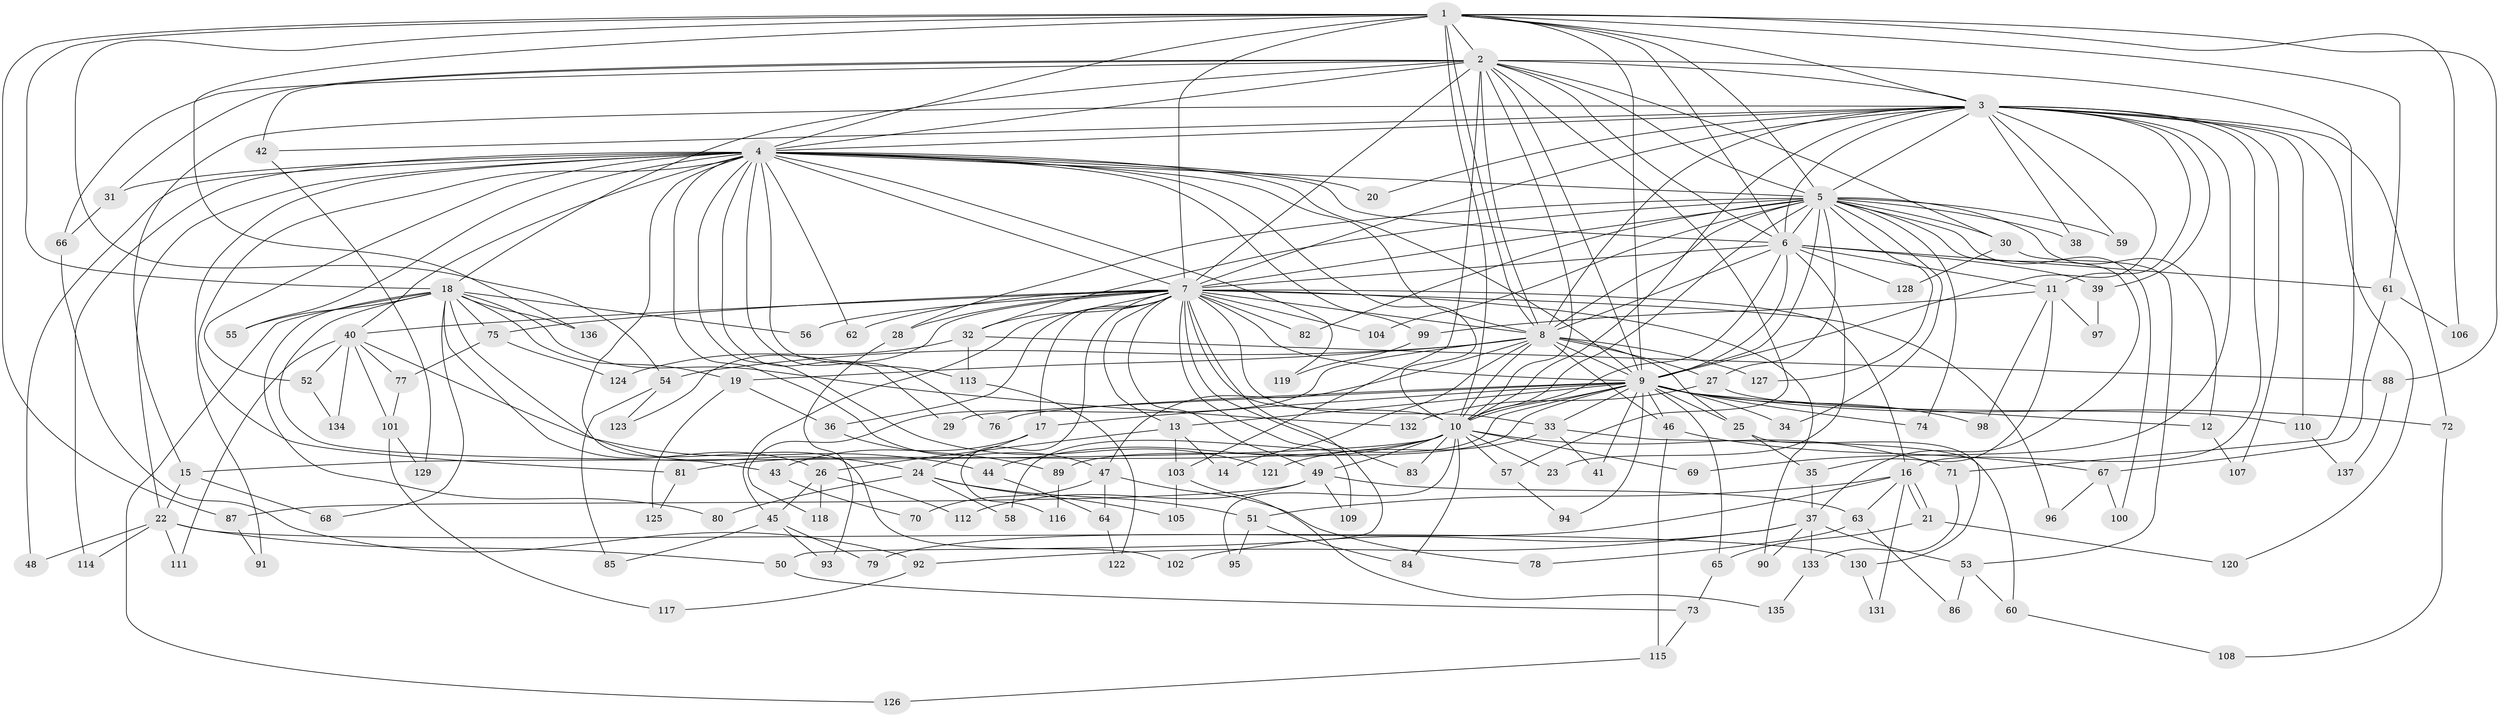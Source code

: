 // Generated by graph-tools (version 1.1) at 2025/13/03/09/25 04:13:44]
// undirected, 137 vertices, 299 edges
graph export_dot {
graph [start="1"]
  node [color=gray90,style=filled];
  1;
  2;
  3;
  4;
  5;
  6;
  7;
  8;
  9;
  10;
  11;
  12;
  13;
  14;
  15;
  16;
  17;
  18;
  19;
  20;
  21;
  22;
  23;
  24;
  25;
  26;
  27;
  28;
  29;
  30;
  31;
  32;
  33;
  34;
  35;
  36;
  37;
  38;
  39;
  40;
  41;
  42;
  43;
  44;
  45;
  46;
  47;
  48;
  49;
  50;
  51;
  52;
  53;
  54;
  55;
  56;
  57;
  58;
  59;
  60;
  61;
  62;
  63;
  64;
  65;
  66;
  67;
  68;
  69;
  70;
  71;
  72;
  73;
  74;
  75;
  76;
  77;
  78;
  79;
  80;
  81;
  82;
  83;
  84;
  85;
  86;
  87;
  88;
  89;
  90;
  91;
  92;
  93;
  94;
  95;
  96;
  97;
  98;
  99;
  100;
  101;
  102;
  103;
  104;
  105;
  106;
  107;
  108;
  109;
  110;
  111;
  112;
  113;
  114;
  115;
  116;
  117;
  118;
  119;
  120;
  121;
  122;
  123;
  124;
  125;
  126;
  127;
  128;
  129;
  130;
  131;
  132;
  133;
  134;
  135;
  136;
  137;
  1 -- 2;
  1 -- 3;
  1 -- 4;
  1 -- 5;
  1 -- 6;
  1 -- 7;
  1 -- 8;
  1 -- 9;
  1 -- 10;
  1 -- 18;
  1 -- 54;
  1 -- 61;
  1 -- 87;
  1 -- 88;
  1 -- 106;
  1 -- 136;
  2 -- 3;
  2 -- 4;
  2 -- 5;
  2 -- 6;
  2 -- 7;
  2 -- 8;
  2 -- 9;
  2 -- 10;
  2 -- 18;
  2 -- 30;
  2 -- 31;
  2 -- 42;
  2 -- 57;
  2 -- 66;
  2 -- 71;
  2 -- 103;
  3 -- 4;
  3 -- 5;
  3 -- 6;
  3 -- 7;
  3 -- 8;
  3 -- 9;
  3 -- 10;
  3 -- 11;
  3 -- 15;
  3 -- 16;
  3 -- 20;
  3 -- 38;
  3 -- 39;
  3 -- 42;
  3 -- 59;
  3 -- 69;
  3 -- 72;
  3 -- 107;
  3 -- 110;
  3 -- 120;
  4 -- 5;
  4 -- 6;
  4 -- 7;
  4 -- 8;
  4 -- 9;
  4 -- 10;
  4 -- 20;
  4 -- 22;
  4 -- 29;
  4 -- 31;
  4 -- 40;
  4 -- 47;
  4 -- 48;
  4 -- 52;
  4 -- 55;
  4 -- 62;
  4 -- 76;
  4 -- 81;
  4 -- 91;
  4 -- 99;
  4 -- 102;
  4 -- 113;
  4 -- 114;
  4 -- 119;
  4 -- 121;
  5 -- 6;
  5 -- 7;
  5 -- 8;
  5 -- 9;
  5 -- 10;
  5 -- 12;
  5 -- 27;
  5 -- 28;
  5 -- 30;
  5 -- 32;
  5 -- 34;
  5 -- 37;
  5 -- 38;
  5 -- 59;
  5 -- 74;
  5 -- 82;
  5 -- 100;
  5 -- 104;
  5 -- 127;
  6 -- 7;
  6 -- 8;
  6 -- 9;
  6 -- 10;
  6 -- 11;
  6 -- 23;
  6 -- 39;
  6 -- 61;
  6 -- 128;
  7 -- 8;
  7 -- 9;
  7 -- 10;
  7 -- 13;
  7 -- 16;
  7 -- 17;
  7 -- 28;
  7 -- 32;
  7 -- 33;
  7 -- 36;
  7 -- 40;
  7 -- 45;
  7 -- 49;
  7 -- 50;
  7 -- 56;
  7 -- 62;
  7 -- 75;
  7 -- 82;
  7 -- 83;
  7 -- 90;
  7 -- 96;
  7 -- 104;
  7 -- 109;
  7 -- 116;
  7 -- 123;
  8 -- 9;
  8 -- 10;
  8 -- 14;
  8 -- 19;
  8 -- 25;
  8 -- 27;
  8 -- 46;
  8 -- 47;
  8 -- 54;
  8 -- 118;
  8 -- 127;
  9 -- 10;
  9 -- 12;
  9 -- 13;
  9 -- 17;
  9 -- 25;
  9 -- 29;
  9 -- 33;
  9 -- 34;
  9 -- 41;
  9 -- 46;
  9 -- 58;
  9 -- 65;
  9 -- 72;
  9 -- 74;
  9 -- 76;
  9 -- 89;
  9 -- 94;
  9 -- 98;
  10 -- 15;
  10 -- 23;
  10 -- 44;
  10 -- 49;
  10 -- 57;
  10 -- 69;
  10 -- 71;
  10 -- 81;
  10 -- 83;
  10 -- 84;
  10 -- 95;
  11 -- 35;
  11 -- 97;
  11 -- 98;
  11 -- 99;
  12 -- 107;
  13 -- 14;
  13 -- 26;
  13 -- 103;
  15 -- 22;
  15 -- 68;
  16 -- 21;
  16 -- 21;
  16 -- 51;
  16 -- 63;
  16 -- 79;
  16 -- 131;
  17 -- 24;
  17 -- 43;
  18 -- 19;
  18 -- 24;
  18 -- 26;
  18 -- 43;
  18 -- 55;
  18 -- 56;
  18 -- 68;
  18 -- 75;
  18 -- 80;
  18 -- 126;
  18 -- 132;
  18 -- 136;
  19 -- 36;
  19 -- 125;
  21 -- 65;
  21 -- 120;
  22 -- 48;
  22 -- 50;
  22 -- 111;
  22 -- 114;
  22 -- 130;
  24 -- 51;
  24 -- 58;
  24 -- 80;
  24 -- 105;
  25 -- 35;
  25 -- 130;
  26 -- 45;
  26 -- 112;
  26 -- 118;
  27 -- 110;
  27 -- 132;
  28 -- 93;
  30 -- 53;
  30 -- 128;
  31 -- 66;
  32 -- 88;
  32 -- 113;
  32 -- 124;
  33 -- 41;
  33 -- 60;
  33 -- 121;
  35 -- 37;
  36 -- 89;
  37 -- 53;
  37 -- 90;
  37 -- 92;
  37 -- 102;
  37 -- 133;
  39 -- 97;
  40 -- 44;
  40 -- 52;
  40 -- 77;
  40 -- 101;
  40 -- 111;
  40 -- 134;
  42 -- 129;
  43 -- 70;
  44 -- 64;
  45 -- 79;
  45 -- 85;
  45 -- 93;
  46 -- 67;
  46 -- 115;
  47 -- 64;
  47 -- 70;
  47 -- 78;
  49 -- 63;
  49 -- 87;
  49 -- 109;
  49 -- 112;
  50 -- 73;
  51 -- 84;
  51 -- 95;
  52 -- 134;
  53 -- 60;
  53 -- 86;
  54 -- 85;
  54 -- 123;
  57 -- 94;
  60 -- 108;
  61 -- 67;
  61 -- 106;
  63 -- 78;
  63 -- 86;
  64 -- 122;
  65 -- 73;
  66 -- 92;
  67 -- 96;
  67 -- 100;
  71 -- 133;
  72 -- 108;
  73 -- 115;
  75 -- 77;
  75 -- 124;
  77 -- 101;
  81 -- 125;
  87 -- 91;
  88 -- 137;
  89 -- 116;
  92 -- 117;
  99 -- 119;
  101 -- 117;
  101 -- 129;
  103 -- 105;
  103 -- 135;
  110 -- 137;
  113 -- 122;
  115 -- 126;
  130 -- 131;
  133 -- 135;
}
